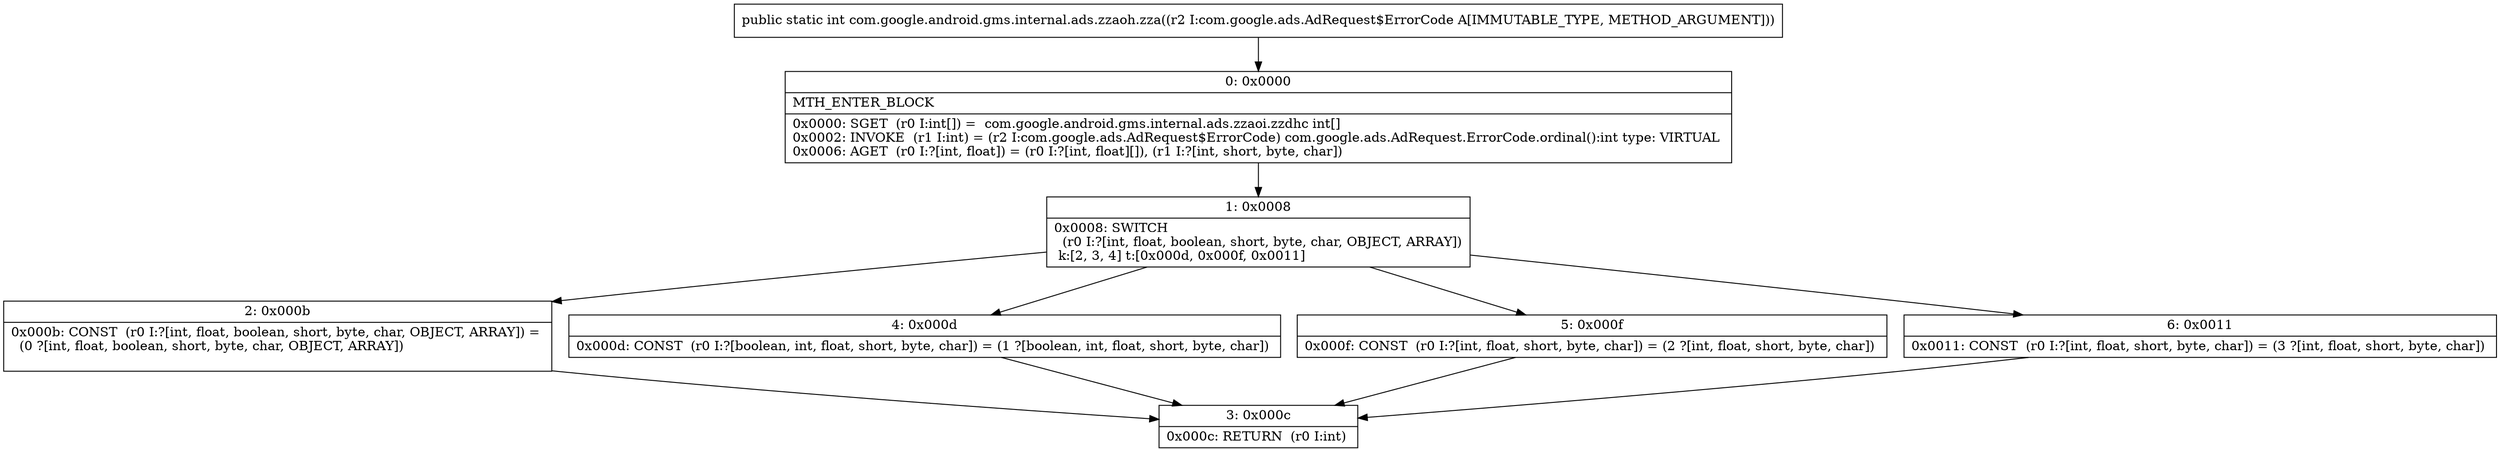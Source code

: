digraph "CFG forcom.google.android.gms.internal.ads.zzaoh.zza(Lcom\/google\/ads\/AdRequest$ErrorCode;)I" {
Node_0 [shape=record,label="{0\:\ 0x0000|MTH_ENTER_BLOCK\l|0x0000: SGET  (r0 I:int[]) =  com.google.android.gms.internal.ads.zzaoi.zzdhc int[] \l0x0002: INVOKE  (r1 I:int) = (r2 I:com.google.ads.AdRequest$ErrorCode) com.google.ads.AdRequest.ErrorCode.ordinal():int type: VIRTUAL \l0x0006: AGET  (r0 I:?[int, float]) = (r0 I:?[int, float][]), (r1 I:?[int, short, byte, char]) \l}"];
Node_1 [shape=record,label="{1\:\ 0x0008|0x0008: SWITCH  \l  (r0 I:?[int, float, boolean, short, byte, char, OBJECT, ARRAY])\l k:[2, 3, 4] t:[0x000d, 0x000f, 0x0011] \l}"];
Node_2 [shape=record,label="{2\:\ 0x000b|0x000b: CONST  (r0 I:?[int, float, boolean, short, byte, char, OBJECT, ARRAY]) = \l  (0 ?[int, float, boolean, short, byte, char, OBJECT, ARRAY])\l \l}"];
Node_3 [shape=record,label="{3\:\ 0x000c|0x000c: RETURN  (r0 I:int) \l}"];
Node_4 [shape=record,label="{4\:\ 0x000d|0x000d: CONST  (r0 I:?[boolean, int, float, short, byte, char]) = (1 ?[boolean, int, float, short, byte, char]) \l}"];
Node_5 [shape=record,label="{5\:\ 0x000f|0x000f: CONST  (r0 I:?[int, float, short, byte, char]) = (2 ?[int, float, short, byte, char]) \l}"];
Node_6 [shape=record,label="{6\:\ 0x0011|0x0011: CONST  (r0 I:?[int, float, short, byte, char]) = (3 ?[int, float, short, byte, char]) \l}"];
MethodNode[shape=record,label="{public static int com.google.android.gms.internal.ads.zzaoh.zza((r2 I:com.google.ads.AdRequest$ErrorCode A[IMMUTABLE_TYPE, METHOD_ARGUMENT])) }"];
MethodNode -> Node_0;
Node_0 -> Node_1;
Node_1 -> Node_2;
Node_1 -> Node_4;
Node_1 -> Node_5;
Node_1 -> Node_6;
Node_2 -> Node_3;
Node_4 -> Node_3;
Node_5 -> Node_3;
Node_6 -> Node_3;
}

